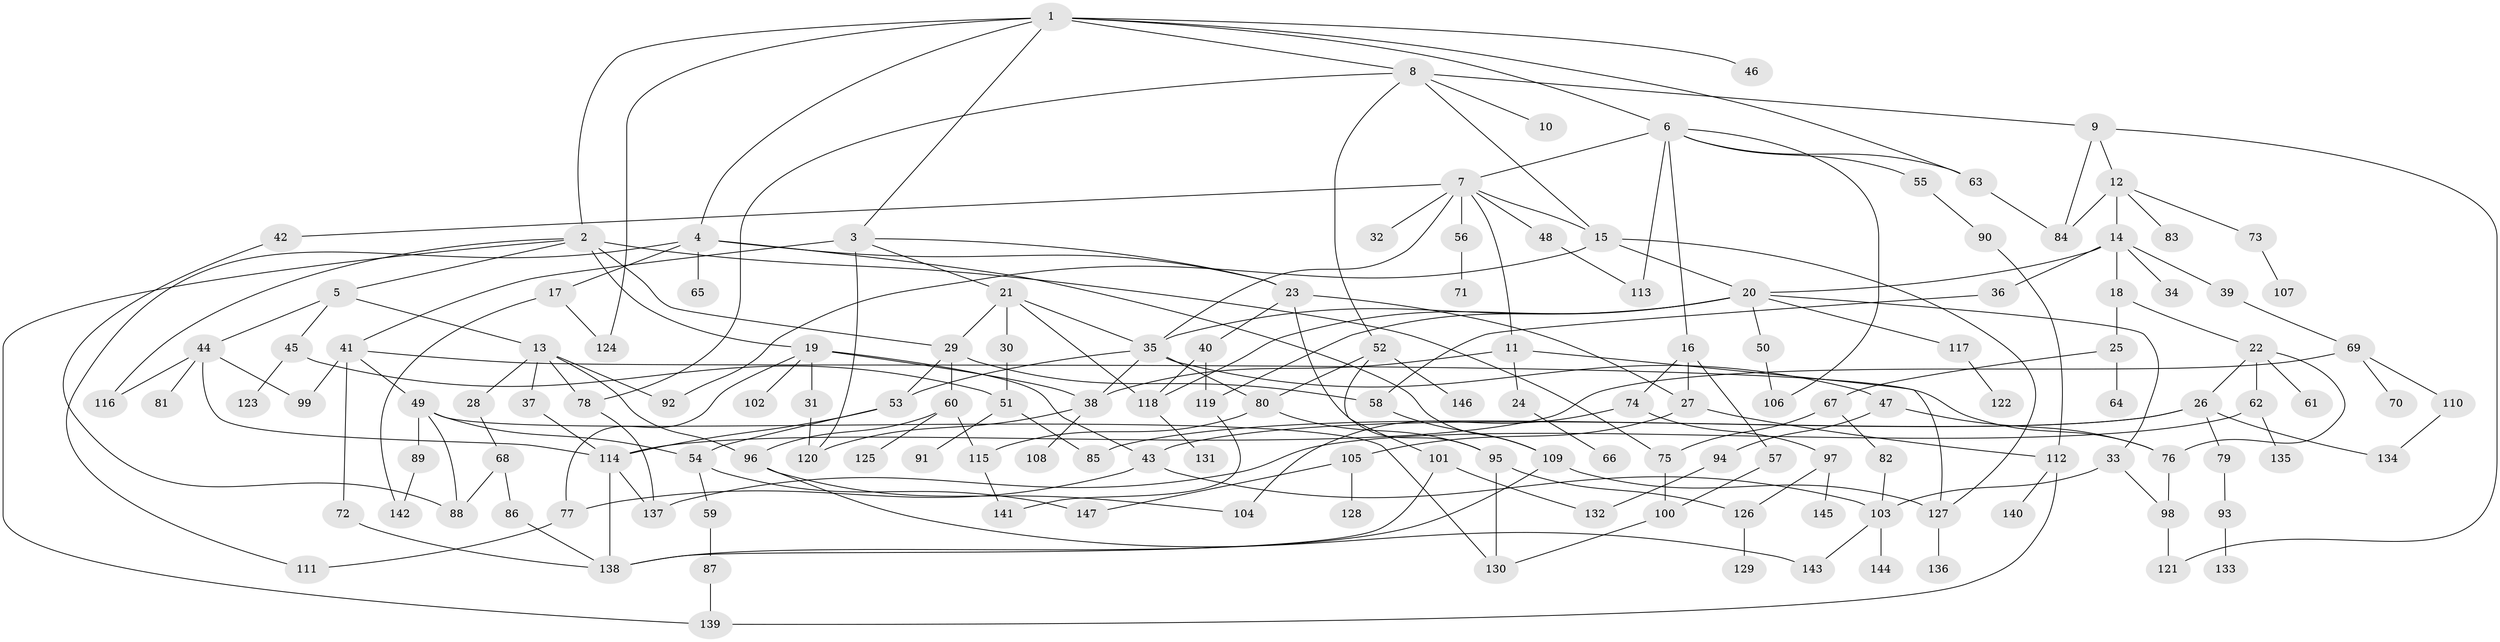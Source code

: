 // coarse degree distribution, {8: 0.03409090909090909, 7: 0.03409090909090909, 5: 0.125, 6: 0.045454545454545456, 4: 0.09090909090909091, 9: 0.022727272727272728, 15: 0.011363636363636364, 10: 0.011363636363636364, 3: 0.14772727272727273, 2: 0.2727272727272727, 11: 0.011363636363636364, 1: 0.19318181818181818}
// Generated by graph-tools (version 1.1) at 2025/17/03/04/25 18:17:11]
// undirected, 147 vertices, 217 edges
graph export_dot {
graph [start="1"]
  node [color=gray90,style=filled];
  1;
  2;
  3;
  4;
  5;
  6;
  7;
  8;
  9;
  10;
  11;
  12;
  13;
  14;
  15;
  16;
  17;
  18;
  19;
  20;
  21;
  22;
  23;
  24;
  25;
  26;
  27;
  28;
  29;
  30;
  31;
  32;
  33;
  34;
  35;
  36;
  37;
  38;
  39;
  40;
  41;
  42;
  43;
  44;
  45;
  46;
  47;
  48;
  49;
  50;
  51;
  52;
  53;
  54;
  55;
  56;
  57;
  58;
  59;
  60;
  61;
  62;
  63;
  64;
  65;
  66;
  67;
  68;
  69;
  70;
  71;
  72;
  73;
  74;
  75;
  76;
  77;
  78;
  79;
  80;
  81;
  82;
  83;
  84;
  85;
  86;
  87;
  88;
  89;
  90;
  91;
  92;
  93;
  94;
  95;
  96;
  97;
  98;
  99;
  100;
  101;
  102;
  103;
  104;
  105;
  106;
  107;
  108;
  109;
  110;
  111;
  112;
  113;
  114;
  115;
  116;
  117;
  118;
  119;
  120;
  121;
  122;
  123;
  124;
  125;
  126;
  127;
  128;
  129;
  130;
  131;
  132;
  133;
  134;
  135;
  136;
  137;
  138;
  139;
  140;
  141;
  142;
  143;
  144;
  145;
  146;
  147;
  1 -- 2;
  1 -- 3;
  1 -- 4;
  1 -- 6;
  1 -- 8;
  1 -- 46;
  1 -- 63;
  1 -- 124;
  2 -- 5;
  2 -- 19;
  2 -- 116;
  2 -- 139;
  2 -- 29;
  2 -- 75;
  3 -- 21;
  3 -- 23;
  3 -- 41;
  3 -- 120;
  4 -- 17;
  4 -- 65;
  4 -- 109;
  4 -- 111;
  4 -- 23;
  5 -- 13;
  5 -- 44;
  5 -- 45;
  6 -- 7;
  6 -- 16;
  6 -- 55;
  6 -- 106;
  6 -- 63;
  6 -- 113;
  7 -- 11;
  7 -- 32;
  7 -- 35;
  7 -- 42;
  7 -- 48;
  7 -- 56;
  7 -- 15;
  8 -- 9;
  8 -- 10;
  8 -- 15;
  8 -- 52;
  8 -- 78;
  9 -- 12;
  9 -- 84;
  9 -- 121;
  11 -- 24;
  11 -- 38;
  11 -- 127;
  12 -- 14;
  12 -- 73;
  12 -- 83;
  12 -- 84;
  13 -- 28;
  13 -- 37;
  13 -- 92;
  13 -- 96;
  13 -- 78;
  14 -- 18;
  14 -- 20;
  14 -- 34;
  14 -- 36;
  14 -- 39;
  15 -- 127;
  15 -- 92;
  15 -- 20;
  16 -- 27;
  16 -- 57;
  16 -- 74;
  17 -- 124;
  17 -- 142;
  18 -- 22;
  18 -- 25;
  19 -- 31;
  19 -- 102;
  19 -- 43;
  19 -- 77;
  19 -- 38;
  20 -- 33;
  20 -- 50;
  20 -- 117;
  20 -- 118;
  20 -- 119;
  20 -- 35;
  21 -- 29;
  21 -- 30;
  21 -- 118;
  21 -- 35;
  22 -- 26;
  22 -- 61;
  22 -- 62;
  22 -- 76;
  23 -- 40;
  23 -- 95;
  23 -- 27;
  24 -- 66;
  25 -- 64;
  25 -- 67;
  26 -- 43;
  26 -- 79;
  26 -- 134;
  26 -- 85;
  27 -- 105;
  27 -- 112;
  28 -- 68;
  29 -- 53;
  29 -- 58;
  29 -- 60;
  30 -- 51;
  31 -- 120;
  33 -- 98;
  33 -- 103;
  35 -- 47;
  35 -- 80;
  35 -- 53;
  35 -- 38;
  36 -- 58;
  37 -- 114;
  38 -- 108;
  38 -- 120;
  39 -- 69;
  40 -- 119;
  40 -- 118;
  41 -- 49;
  41 -- 72;
  41 -- 99;
  41 -- 76;
  42 -- 88;
  43 -- 77;
  43 -- 103;
  44 -- 81;
  44 -- 114;
  44 -- 99;
  44 -- 116;
  45 -- 123;
  45 -- 51;
  47 -- 76;
  47 -- 94;
  48 -- 113;
  49 -- 88;
  49 -- 89;
  49 -- 130;
  49 -- 54;
  50 -- 106;
  51 -- 85;
  51 -- 91;
  52 -- 101;
  52 -- 146;
  52 -- 80;
  53 -- 54;
  53 -- 114;
  54 -- 59;
  54 -- 147;
  55 -- 90;
  56 -- 71;
  57 -- 100;
  58 -- 109;
  59 -- 87;
  60 -- 115;
  60 -- 125;
  60 -- 96;
  62 -- 135;
  62 -- 137;
  63 -- 84;
  67 -- 75;
  67 -- 82;
  68 -- 86;
  68 -- 88;
  69 -- 70;
  69 -- 110;
  69 -- 114;
  72 -- 138;
  73 -- 107;
  74 -- 97;
  74 -- 104;
  75 -- 100;
  76 -- 98;
  77 -- 111;
  78 -- 137;
  79 -- 93;
  80 -- 95;
  80 -- 115;
  82 -- 103;
  86 -- 138;
  87 -- 139;
  89 -- 142;
  90 -- 112;
  93 -- 133;
  94 -- 132;
  95 -- 130;
  95 -- 126;
  96 -- 104;
  96 -- 143;
  97 -- 126;
  97 -- 145;
  98 -- 121;
  100 -- 130;
  101 -- 132;
  101 -- 138;
  103 -- 143;
  103 -- 144;
  105 -- 128;
  105 -- 147;
  109 -- 138;
  109 -- 127;
  110 -- 134;
  112 -- 140;
  112 -- 139;
  114 -- 138;
  114 -- 137;
  115 -- 141;
  117 -- 122;
  118 -- 131;
  119 -- 141;
  126 -- 129;
  127 -- 136;
}
